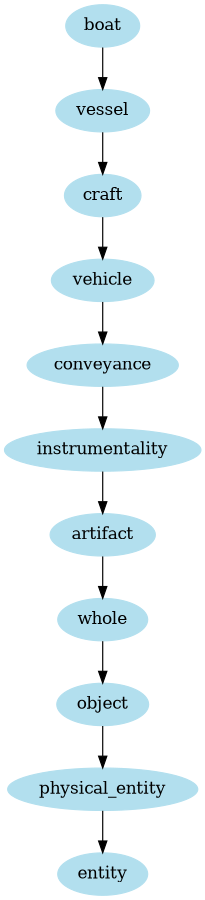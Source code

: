 digraph unix {
	node [color=lightblue2 style=filled]
	size="6,6"
	boat -> vessel
	vessel -> craft
	craft -> vehicle
	vehicle -> conveyance
	conveyance -> instrumentality
	instrumentality -> artifact
	artifact -> whole
	whole -> object
	object -> physical_entity
	physical_entity -> entity
}
